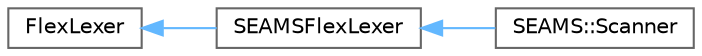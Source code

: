 digraph "Graphical Class Hierarchy"
{
 // LATEX_PDF_SIZE
  bgcolor="transparent";
  edge [fontname=Helvetica,fontsize=10,labelfontname=Helvetica,labelfontsize=10];
  node [fontname=Helvetica,fontsize=10,shape=box,height=0.2,width=0.4];
  rankdir="LR";
  Node0 [id="Node000000",label="FlexLexer",height=0.2,width=0.4,color="grey40", fillcolor="white", style="filled",URL="$classFlexLexer.html",tooltip=" "];
  Node0 -> Node1 [id="edge2_Node000000_Node000001",dir="back",color="steelblue1",style="solid",tooltip=" "];
  Node1 [id="Node000001",label="SEAMSFlexLexer",height=0.2,width=0.4,color="grey40", fillcolor="white", style="filled",URL="$classSEAMSFlexLexer.html",tooltip=" "];
  Node1 -> Node2 [id="edge3_Node000001_Node000002",dir="back",color="steelblue1",style="solid",tooltip=" "];
  Node2 [id="Node000002",label="SEAMS::Scanner",height=0.2,width=0.4,color="grey40", fillcolor="white", style="filled",URL="$classSEAMS_1_1Scanner.html",tooltip=" "];
}
